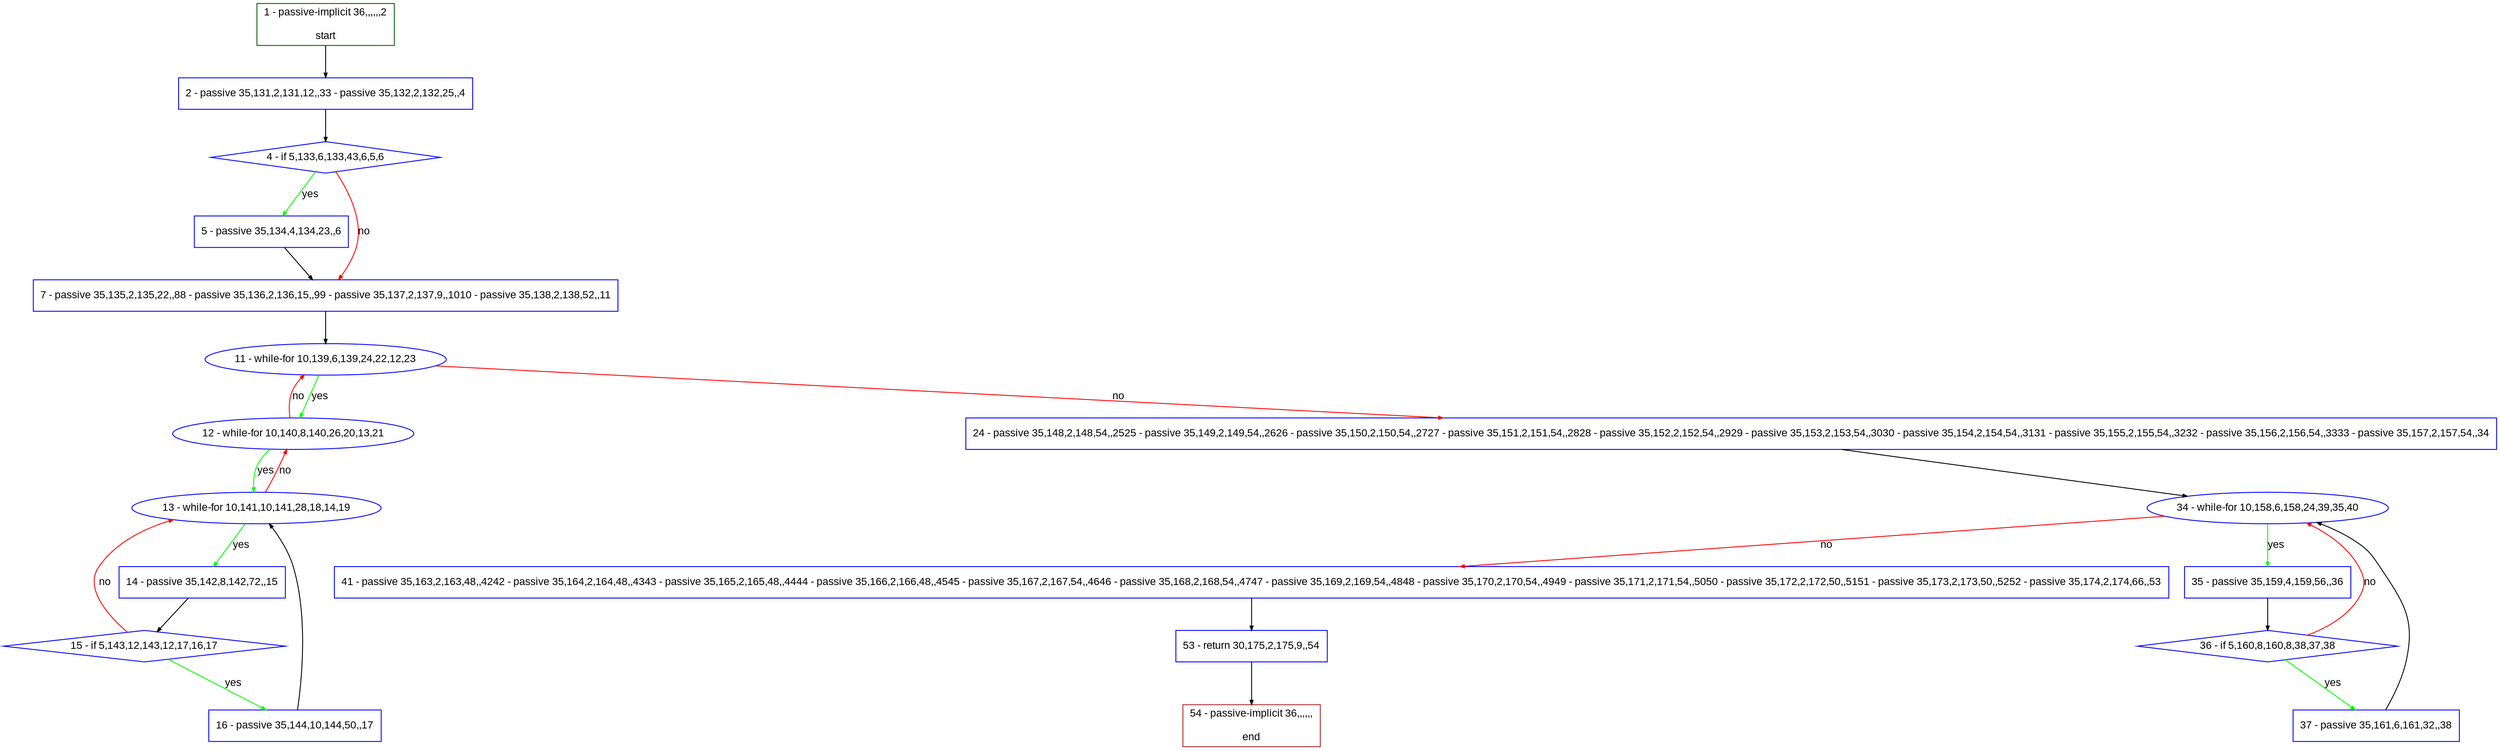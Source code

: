 digraph "" {
  graph [pack="true", label="", fontsize="12", packmode="clust", fontname="Arial", fillcolor="#FFFFCC", bgcolor="white", style="rounded,filled", compound="true"];
  node [node_initialized="no", label="", color="grey", fontsize="12", fillcolor="white", fontname="Arial", style="filled", shape="rectangle", compound="true", fixedsize="false"];
  edge [fontcolor="black", arrowhead="normal", arrowtail="none", arrowsize="0.5", ltail="", label="", color="black", fontsize="12", lhead="", fontname="Arial", dir="forward", compound="true"];
  __N1 [label="2 - passive 35,131,2,131,12,,33 - passive 35,132,2,132,25,,4", color="#0000ff", fillcolor="#ffffff", style="filled", shape="box"];
  __N2 [label="1 - passive-implicit 36,,,,,,2\n\nstart", color="#006400", fillcolor="#ffffff", style="filled", shape="box"];
  __N3 [label="4 - if 5,133,6,133,43,6,5,6", color="#0000ff", fillcolor="#ffffff", style="filled", shape="diamond"];
  __N4 [label="5 - passive 35,134,4,134,23,,6", color="#0000ff", fillcolor="#ffffff", style="filled", shape="box"];
  __N5 [label="7 - passive 35,135,2,135,22,,88 - passive 35,136,2,136,15,,99 - passive 35,137,2,137,9,,1010 - passive 35,138,2,138,52,,11", color="#0000ff", fillcolor="#ffffff", style="filled", shape="box"];
  __N6 [label="11 - while-for 10,139,6,139,24,22,12,23", color="#0000ff", fillcolor="#ffffff", style="filled", shape="oval"];
  __N7 [label="12 - while-for 10,140,8,140,26,20,13,21", color="#0000ff", fillcolor="#ffffff", style="filled", shape="oval"];
  __N8 [label="24 - passive 35,148,2,148,54,,2525 - passive 35,149,2,149,54,,2626 - passive 35,150,2,150,54,,2727 - passive 35,151,2,151,54,,2828 - passive 35,152,2,152,54,,2929 - passive 35,153,2,153,54,,3030 - passive 35,154,2,154,54,,3131 - passive 35,155,2,155,54,,3232 - passive 35,156,2,156,54,,3333 - passive 35,157,2,157,54,,34", color="#0000ff", fillcolor="#ffffff", style="filled", shape="box"];
  __N9 [label="13 - while-for 10,141,10,141,28,18,14,19", color="#0000ff", fillcolor="#ffffff", style="filled", shape="oval"];
  __N10 [label="14 - passive 35,142,8,142,72,,15", color="#0000ff", fillcolor="#ffffff", style="filled", shape="box"];
  __N11 [label="15 - if 5,143,12,143,12,17,16,17", color="#0000ff", fillcolor="#ffffff", style="filled", shape="diamond"];
  __N12 [label="16 - passive 35,144,10,144,50,,17", color="#0000ff", fillcolor="#ffffff", style="filled", shape="box"];
  __N13 [label="34 - while-for 10,158,6,158,24,39,35,40", color="#0000ff", fillcolor="#ffffff", style="filled", shape="oval"];
  __N14 [label="35 - passive 35,159,4,159,56,,36", color="#0000ff", fillcolor="#ffffff", style="filled", shape="box"];
  __N15 [label="41 - passive 35,163,2,163,48,,4242 - passive 35,164,2,164,48,,4343 - passive 35,165,2,165,48,,4444 - passive 35,166,2,166,48,,4545 - passive 35,167,2,167,54,,4646 - passive 35,168,2,168,54,,4747 - passive 35,169,2,169,54,,4848 - passive 35,170,2,170,54,,4949 - passive 35,171,2,171,54,,5050 - passive 35,172,2,172,50,,5151 - passive 35,173,2,173,50,,5252 - passive 35,174,2,174,66,,53", color="#0000ff", fillcolor="#ffffff", style="filled", shape="box"];
  __N16 [label="36 - if 5,160,8,160,8,38,37,38", color="#0000ff", fillcolor="#ffffff", style="filled", shape="diamond"];
  __N17 [label="37 - passive 35,161,6,161,32,,38", color="#0000ff", fillcolor="#ffffff", style="filled", shape="box"];
  __N18 [label="53 - return 30,175,2,175,9,,54", color="#0000ff", fillcolor="#ffffff", style="filled", shape="box"];
  __N19 [label="54 - passive-implicit 36,,,,,,\n\nend", color="#a52a2a", fillcolor="#ffffff", style="filled", shape="box"];
  __N2 -> __N1 [arrowhead="normal", arrowtail="none", color="#000000", label="", dir="forward"];
  __N1 -> __N3 [arrowhead="normal", arrowtail="none", color="#000000", label="", dir="forward"];
  __N3 -> __N4 [arrowhead="normal", arrowtail="none", color="#00ff00", label="yes", dir="forward"];
  __N3 -> __N5 [arrowhead="normal", arrowtail="none", color="#ff0000", label="no", dir="forward"];
  __N4 -> __N5 [arrowhead="normal", arrowtail="none", color="#000000", label="", dir="forward"];
  __N5 -> __N6 [arrowhead="normal", arrowtail="none", color="#000000", label="", dir="forward"];
  __N6 -> __N7 [arrowhead="normal", arrowtail="none", color="#00ff00", label="yes", dir="forward"];
  __N7 -> __N6 [arrowhead="normal", arrowtail="none", color="#ff0000", label="no", dir="forward"];
  __N6 -> __N8 [arrowhead="normal", arrowtail="none", color="#ff0000", label="no", dir="forward"];
  __N7 -> __N9 [arrowhead="normal", arrowtail="none", color="#00ff00", label="yes", dir="forward"];
  __N9 -> __N7 [arrowhead="normal", arrowtail="none", color="#ff0000", label="no", dir="forward"];
  __N9 -> __N10 [arrowhead="normal", arrowtail="none", color="#00ff00", label="yes", dir="forward"];
  __N10 -> __N11 [arrowhead="normal", arrowtail="none", color="#000000", label="", dir="forward"];
  __N11 -> __N9 [arrowhead="normal", arrowtail="none", color="#ff0000", label="no", dir="forward"];
  __N11 -> __N12 [arrowhead="normal", arrowtail="none", color="#00ff00", label="yes", dir="forward"];
  __N12 -> __N9 [arrowhead="normal", arrowtail="none", color="#000000", label="", dir="forward"];
  __N8 -> __N13 [arrowhead="normal", arrowtail="none", color="#000000", label="", dir="forward"];
  __N13 -> __N14 [arrowhead="normal", arrowtail="none", color="#00ff00", label="yes", dir="forward"];
  __N13 -> __N15 [arrowhead="normal", arrowtail="none", color="#ff0000", label="no", dir="forward"];
  __N14 -> __N16 [arrowhead="normal", arrowtail="none", color="#000000", label="", dir="forward"];
  __N16 -> __N13 [arrowhead="normal", arrowtail="none", color="#ff0000", label="no", dir="forward"];
  __N16 -> __N17 [arrowhead="normal", arrowtail="none", color="#00ff00", label="yes", dir="forward"];
  __N17 -> __N13 [arrowhead="normal", arrowtail="none", color="#000000", label="", dir="forward"];
  __N15 -> __N18 [arrowhead="normal", arrowtail="none", color="#000000", label="", dir="forward"];
  __N18 -> __N19 [arrowhead="normal", arrowtail="none", color="#000000", label="", dir="forward"];
}
